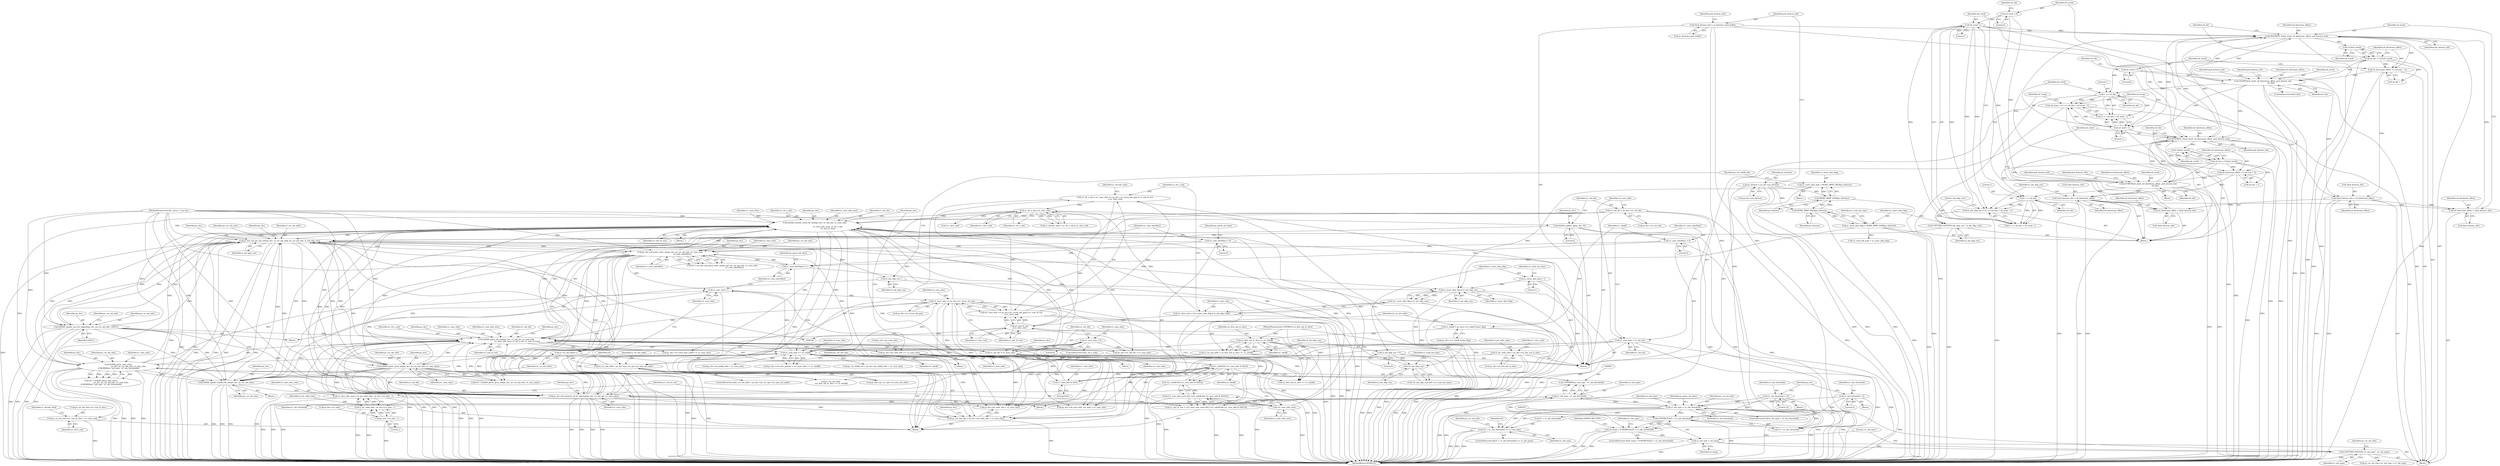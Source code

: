 digraph "0_Android_4a524d3a8ae9aa20c36430008e6bd429443f8f1d_3@pointer" {
"1000733" [label="(Call,ps_cur_mb_info->u1_end_of_slice = u1_slice_end)"];
"1000730" [label="(Call,u1_tfr_n_mb || u1_slice_end)"];
"1000717" [label="(Call,u1_tfr_n_mb = (u1_num_mbs == ps_dec->u1_recon_mb_grp) || u1_end_of_row\n || u1_slice_end)"];
"1000719" [label="(Call,(u1_num_mbs == ps_dec->u1_recon_mb_grp) || u1_end_of_row\n || u1_slice_end)"];
"1000720" [label="(Call,u1_num_mbs == ps_dec->u1_recon_mb_grp)"];
"1000708" [label="(Call,u1_num_mbs & 0x01)"];
"1000685" [label="(Call,u1_num_mbs++)"];
"1000583" [label="(Call,ps_dec->pf_parse_inter_mb(ps_dec, ps_cur_mb_info, u1_num_mbs,\n                                          u1_num_mbsNby2))"];
"1000411" [label="(Call,ps_dec->pf_get_mb_info(ps_dec, i2_cur_mb_addr, ps_cur_mb_info, i2_mb_skip_run))"];
"1000741" [label="(Call,ps_dec->pf_mvpred_ref_tfr_nby2mb(ps_dec, u1_mb_idx, u1_num_mbs))"];
"1000680" [label="(Call,ih264d_update_mbaff_left_nnz(ps_dec, ps_cur_mb_info))"];
"1000646" [label="(Call,ih264d_parse_imb_cavlc(\n                                    ps_dec, ps_cur_mb_info, u1_num_mbs,\n (UWORD8)(u1_mb_type - u1_mb_threshold)))"];
"1000147" [label="(MethodParameterIn,dec_struct_t * ps_dec)"];
"1000325" [label="(Call,u1_num_mbs >> u1_mbaff)"];
"1000254" [label="(Call,u1_num_mbs = u1_mb_idx)"];
"1000249" [label="(Call,u1_mb_idx = ps_dec->u1_mb_idx)"];
"1000797" [label="(Call,u1_num_mbs = 0)"];
"1000783" [label="(Call,ih264d_decode_recon_tfr_nmb(ps_dec, u1_mb_idx, u1_num_mbs,\n\n                                             u1_num_mbs_next, u1_tfr_n_mb,\n                                             u1_end_of_row))"];
"1000627" [label="(Call,ih264d_parse_ipcm_mb(ps_dec, ps_cur_mb_info, u1_num_mbs))"];
"1000480" [label="(Call,ih264d_update_nnz_for_skipmb(ps_dec, ps_cur_mb_info, CAVLC))"];
"1000800" [label="(Call,u1_mb_idx = u1_num_mbs)"];
"1000769" [label="(Call,ih264d_parse_tfr_nmb(ps_dec, u1_mb_idx, u1_num_mbs,\n                                     u1_num_mbs_next, u1_tfr_n_mb, u1_end_of_row))"];
"1000703" [label="(Call,!u1_num_mbs_next)"];
"1000691" [label="(Call,u1_num_mbs_next = i2_pic_wdin_mbs - ps_dec->u2_mbx - 1)"];
"1000693" [label="(Call,i2_pic_wdin_mbs - ps_dec->u2_mbx - 1)"];
"1000162" [label="(Call,i2_pic_wdin_mbs = ps_dec->u2_frm_wd_in_mbs)"];
"1000695" [label="(Call,ps_dec->u2_mbx - 1)"];
"1000700" [label="(Call,u1_end_of_row = (!u1_num_mbs_next) && (!(u1_mbaff && (u1_num_mbs & 0x01))))"];
"1000702" [label="(Call,(!u1_num_mbs_next) && (!(u1_mbaff && (u1_num_mbs & 0x01))))"];
"1000705" [label="(Call,!(u1_mbaff && (u1_num_mbs & 0x01)))"];
"1000706" [label="(Call,u1_mbaff && (u1_num_mbs & 0x01))"];
"1000725" [label="(Call,u1_end_of_row\n || u1_slice_end)"];
"1000711" [label="(Call,u1_slice_end = (!(uc_more_data_flag || i2_mb_skip_run)))"];
"1000713" [label="(Call,!(uc_more_data_flag || i2_mb_skip_run))"];
"1000714" [label="(Call,uc_more_data_flag || i2_mb_skip_run)"];
"1000273" [label="(Call,uc_more_data_flag = 1)"];
"1000666" [label="(Call,uc_more_data_flag = MORE_RBSP_DATA(ps_bitstrm))"];
"1000668" [label="(Call,MORE_RBSP_DATA(ps_bitstrm))"];
"1000406" [label="(Call,MORE_RBSP_DATA(ps_bitstrm))"];
"1000179" [label="(Call,ps_bitstrm = ps_dec->ps_bitstrm)"];
"1000404" [label="(Call,uc_more_data_flag = MORE_RBSP_DATA(ps_bitstrm))"];
"1000496" [label="(Call,i2_mb_skip_run--)"];
"1000267" [label="(Call,u2_first_mb_in_slice << u1_mbaff)"];
"1000149" [label="(MethodParameterIn,UWORD16 u2_first_mb_in_slice)"];
"1000260" [label="(Call,u1_mbaff = ps_slice->u1_mbaff_frame_flag)"];
"1000650" [label="(Call,(UWORD8)(u1_mb_type - u1_mb_threshold))"];
"1000652" [label="(Call,u1_mb_type - u1_mb_threshold)"];
"1000612" [label="(Call,(25 + u1_mb_threshold) == u1_mb_type)"];
"1000570" [label="(Call,u1_mb_type < u1_mb_threshold)"];
"1000561" [label="(Call,COPYTHECONTEXT(\"u1_mb_type\", u1_mb_type))"];
"1000558" [label="(Call,u1_mb_type = u4_temp)"];
"1000549" [label="(Call,u4_temp > (UWORD32)(25 + u1_mb_threshold))"];
"1000539" [label="(Call,u4_temp = ((1 << u4_ldz) + u4_word - 1))"];
"1000542" [label="(Call,1 << u4_ldz)"];
"1000530" [label="(Call,GETBITS(u4_word, u4_bitstream_offset, pu4_bitstrm_buf,\n                            u4_ldz))"];
"1000525" [label="(Call,u4_word = 0)"];
"1000520" [label="(Call,u4_bitstream_offset += (u4_ldz + 1))"];
"1000516" [label="(Call,u4_ldz = CLZ(u4_word))"];
"1000518" [label="(Call,CLZ(u4_word))"];
"1000512" [label="(Call,NEXTBITS_32(u4_word, u4_bitstream_offset, pu4_bitstrm_buf))"];
"1000545" [label="(Call,u4_word - 1)"];
"1000398" [label="(Call,u4_word - 1)"];
"1000383" [label="(Call,GETBITS(u4_word, u4_bitstream_offset, pu4_bitstrm_buf,\n                        u4_ldz))"];
"1000377" [label="(Call,u4_word = 0)"];
"1000372" [label="(Call,u4_bitstream_offset += (u4_ldz + 1))"];
"1000368" [label="(Call,u4_ldz = CLZ(u4_word))"];
"1000370" [label="(Call,CLZ(u4_word))"];
"1000364" [label="(Call,NEXTBITS_32(u4_word, u4_bitstream_offset, pu4_bitstrm_buf))"];
"1000358" [label="(Call,u4_bitstream_offset = *pu4_bitstrm_ofst)"];
"1000388" [label="(Call,*pu4_bitstrm_ofst = u4_bitstream_offset)"];
"1000535" [label="(Call,*pu4_bitstrm_ofst = u4_bitstream_offset)"];
"1000185" [label="(Call,*pu4_bitstrm_buf = ps_bitstrm->pu4_buffer)"];
"1000505" [label="(Call,u4_bitstream_offset = *pu4_bitstrm_ofst)"];
"1000551" [label="(Call,(UWORD32)(25 + u1_mb_threshold))"];
"1000236" [label="(Call,u1_mb_threshold = 23)"];
"1000225" [label="(Call,u1_mb_threshold = 5)"];
"1000246" [label="(Call,ih264d_update_qp(ps_dec, 0))"];
"1000292" [label="(Call,i2_cur_mb_addr > ps_dec->ps_cur_sps->u2_max_mb_addr)"];
"1000683" [label="(Call,i2_cur_mb_addr++)"];
"1000265" [label="(Call,i2_cur_mb_addr = u2_first_mb_in_slice << u1_mbaff)"];
"1000304" [label="(Call,ps_cur_mb_info = ps_dec->ps_nmb_info + u1_num_mbs)"];
"1000776" [label="(Call,ps_dec->ps_nmb_info +=  u1_num_mbs)"];
"1000352" [label="(Call,!i2_mb_skip_run)"];
"1000270" [label="(Call,i2_mb_skip_run = 0)"];
"1000401" [label="(Call,COPYTHECONTEXT(\"mb_skip_run\", i2_mb_skip_run))"];
"1000392" [label="(Call,i2_mb_skip_run = ((1 << u4_ldz) + u4_word - 1))"];
"1000395" [label="(Call,1 << u4_ldz)"];
"1000745" [label="(Call,u1_num_mbsNby2 = 0)"];
"1000257" [label="(Call,u1_num_mbsNby2 = 0)"];
"1000687" [label="(Call,u1_num_mbsNby2++)"];
"1000547" [label="(Literal,1)"];
"1000801" [label="(Identifier,u1_mb_idx)"];
"1000519" [label="(Identifier,u4_word)"];
"1000769" [label="(Call,ih264d_parse_tfr_nmb(ps_dec, u1_mb_idx, u1_num_mbs,\n                                     u1_num_mbs_next, u1_tfr_n_mb, u1_end_of_row))"];
"1000666" [label="(Call,uc_more_data_flag = MORE_RBSP_DATA(ps_bitstrm))"];
"1000778" [label="(Identifier,ps_dec)"];
"1000563" [label="(Identifier,u1_mb_type)"];
"1000414" [label="(Identifier,ps_cur_mb_info)"];
"1000706" [label="(Call,u1_mbaff && (u1_num_mbs & 0x01))"];
"1000583" [label="(Call,ps_dec->pf_parse_inter_mb(ps_dec, ps_cur_mb_info, u1_num_mbs,\n                                          u1_num_mbsNby2))"];
"1000775" [label="(Identifier,u1_end_of_row)"];
"1000800" [label="(Call,u1_mb_idx = u1_num_mbs)"];
"1000225" [label="(Call,u1_mb_threshold = 5)"];
"1000382" [label="(Block,)"];
"1000710" [label="(Literal,0x01)"];
"1000721" [label="(Identifier,u1_num_mbs)"];
"1000649" [label="(Identifier,u1_num_mbs)"];
"1000270" [label="(Call,i2_mb_skip_run = 0)"];
"1000717" [label="(Call,u1_tfr_n_mb = (u1_num_mbs == ps_dec->u1_recon_mb_grp) || u1_end_of_row\n || u1_slice_end)"];
"1000268" [label="(Identifier,u2_first_mb_in_slice)"];
"1000716" [label="(Identifier,i2_mb_skip_run)"];
"1000251" [label="(Call,ps_dec->u1_mb_idx)"];
"1000708" [label="(Call,u1_num_mbs & 0x01)"];
"1000713" [label="(Call,!(uc_more_data_flag || i2_mb_skip_run))"];
"1000162" [label="(Call,i2_pic_wdin_mbs = ps_dec->u2_frm_wd_in_mbs)"];
"1000180" [label="(Identifier,ps_bitstrm)"];
"1000585" [label="(Identifier,ps_cur_mb_info)"];
"1000653" [label="(Identifier,u1_mb_type)"];
"1000543" [label="(Literal,1)"];
"1000248" [label="(Literal,0)"];
"1000271" [label="(Identifier,i2_mb_skip_run)"];
"1000351" [label="(Call,(!i2_mb_skip_run) && (!u1_read_mb_type))"];
"1000737" [label="(Identifier,u1_slice_end)"];
"1000681" [label="(Identifier,ps_dec)"];
"1000378" [label="(Identifier,u4_word)"];
"1000528" [label="(ControlStructure,if(u4_ldz))"];
"1000407" [label="(Identifier,ps_bitstrm)"];
"1000260" [label="(Call,u1_mbaff = ps_slice->u1_mbaff_frame_flag)"];
"1000571" [label="(Identifier,u1_mb_type)"];
"1000482" [label="(Identifier,ps_cur_mb_info)"];
"1000150" [label="(Block,)"];
"1000694" [label="(Identifier,i2_pic_wdin_mbs)"];
"1000603" [label="(Identifier,ps_parse_mb_data)"];
"1000419" [label="(Identifier,ps_dec)"];
"1000798" [label="(Identifier,u1_num_mbs)"];
"1000558" [label="(Call,u1_mb_type = u4_temp)"];
"1000730" [label="(Call,u1_tfr_n_mb || u1_slice_end)"];
"1000280" [label="(Call,!u1_slice_end)"];
"1000546" [label="(Identifier,u4_word)"];
"1000785" [label="(Identifier,u1_mb_idx)"];
"1000388" [label="(Call,*pu4_bitstrm_ofst = u4_bitstream_offset)"];
"1000777" [label="(Call,ps_dec->ps_nmb_info)"];
"1000397" [label="(Identifier,u4_ldz)"];
"1000355" [label="(Identifier,u1_read_mb_type)"];
"1000181" [label="(Call,ps_dec->ps_bitstrm)"];
"1000403" [label="(Identifier,i2_mb_skip_run)"];
"1000311" [label="(Call,ps_dec->u4_num_mbs_cur_nmb = u1_num_mbs)"];
"1000714" [label="(Call,uc_more_data_flag || i2_mb_skip_run)"];
"1000722" [label="(Call,ps_dec->u1_recon_mb_grp)"];
"1000321" [label="(Call,ps_dec->u4_num_pmbair = (u1_num_mbs >> u1_mbaff))"];
"1000256" [label="(Identifier,u1_mb_idx)"];
"1000782" [label="(Block,)"];
"1000275" [label="(Literal,1)"];
"1000262" [label="(Call,ps_slice->u1_mbaff_frame_flag)"];
"1000406" [label="(Call,MORE_RBSP_DATA(ps_bitstrm))"];
"1000654" [label="(Identifier,u1_mb_threshold)"];
"1000587" [label="(Identifier,u1_num_mbsNby2)"];
"1000377" [label="(Call,u4_word = 0)"];
"1000384" [label="(Identifier,u4_word)"];
"1000226" [label="(Identifier,u1_mb_threshold)"];
"1000700" [label="(Call,u1_end_of_row = (!u1_num_mbs_next) && (!(u1_mbaff && (u1_num_mbs & 0x01))))"];
"1000246" [label="(Call,ih264d_update_qp(ps_dec, 0))"];
"1000692" [label="(Identifier,u1_num_mbs_next)"];
"1000549" [label="(Call,u4_temp > (UWORD32)(25 + u1_mb_threshold))"];
"1000387" [label="(Identifier,u4_ldz)"];
"1000534" [label="(Identifier,u4_ldz)"];
"1000368" [label="(Call,u4_ldz = CLZ(u4_word))"];
"1000530" [label="(Call,GETBITS(u4_word, u4_bitstream_offset, pu4_bitstrm_buf,\n                            u4_ldz))"];
"1000627" [label="(Call,ih264d_parse_ipcm_mb(ps_dec, ps_cur_mb_info, u1_num_mbs))"];
"1000367" [label="(Identifier,pu4_bitstrm_buf)"];
"1000551" [label="(Call,(UWORD32)(25 + u1_mb_threshold))"];
"1000786" [label="(Identifier,u1_num_mbs)"];
"1000559" [label="(Identifier,u1_mb_type)"];
"1000728" [label="(Call,u1_decode_nmb = u1_tfr_n_mb || u1_slice_end)"];
"1000683" [label="(Call,i2_cur_mb_addr++)"];
"1000727" [label="(Identifier,u1_slice_end)"];
"1000247" [label="(Identifier,ps_dec)"];
"1000747" [label="(Literal,0)"];
"1000561" [label="(Call,COPYTHECONTEXT(\"u1_mb_type\", u1_mb_type))"];
"1000687" [label="(Call,u1_num_mbsNby2++)"];
"1000616" [label="(Identifier,u1_mb_type)"];
"1000746" [label="(Identifier,u1_num_mbsNby2)"];
"1000584" [label="(Identifier,ps_dec)"];
"1000745" [label="(Call,u1_num_mbsNby2 = 0)"];
"1000496" [label="(Call,i2_mb_skip_run--)"];
"1000544" [label="(Identifier,u4_ldz)"];
"1000520" [label="(Call,u4_bitstream_offset += (u4_ldz + 1))"];
"1000313" [label="(Identifier,ps_dec)"];
"1000527" [label="(Literal,0)"];
"1000788" [label="(Identifier,u1_tfr_n_mb)"];
"1000360" [label="(Call,*pu4_bitstrm_ofst)"];
"1000147" [label="(MethodParameterIn,dec_struct_t * ps_dec)"];
"1000682" [label="(Identifier,ps_cur_mb_info)"];
"1000790" [label="(Call,ps_dec->u2_total_mbs_coded += u1_num_mbs)"];
"1000732" [label="(Identifier,u1_slice_end)"];
"1000720" [label="(Call,u1_num_mbs == ps_dec->u1_recon_mb_grp)"];
"1000545" [label="(Call,u4_word - 1)"];
"1000726" [label="(Identifier,u1_end_of_row)"];
"1000516" [label="(Call,u4_ldz = CLZ(u4_word))"];
"1000522" [label="(Call,u4_ldz + 1)"];
"1000372" [label="(Call,u4_bitstream_offset += (u4_ldz + 1))"];
"1000326" [label="(Identifier,u1_num_mbs)"];
"1000433" [label="(Block,)"];
"1000415" [label="(Identifier,i2_mb_skip_run)"];
"1000690" [label="(Identifier,ps_parse_mb_data)"];
"1000359" [label="(Identifier,u4_bitstream_offset)"];
"1000536" [label="(Call,*pu4_bitstrm_ofst)"];
"1000512" [label="(Call,NEXTBITS_32(u4_word, u4_bitstream_offset, pu4_bitstrm_buf))"];
"1000401" [label="(Call,COPYTHECONTEXT(\"mb_skip_run\", i2_mb_skip_run))"];
"1000805" [label="(Identifier,ps_dec)"];
"1000718" [label="(Identifier,u1_tfr_n_mb)"];
"1000702" [label="(Call,(!u1_num_mbs_next) && (!(u1_mbaff && (u1_num_mbs & 0x01))))"];
"1000734" [label="(Call,ps_cur_mb_info->u1_end_of_slice)"];
"1000789" [label="(Identifier,u1_end_of_row)"];
"1000532" [label="(Identifier,u4_bitstream_offset)"];
"1000743" [label="(Identifier,u1_mb_idx)"];
"1000529" [label="(Identifier,u4_ldz)"];
"1000356" [label="(Block,)"];
"1000503" [label="(Block,)"];
"1000304" [label="(Call,ps_cur_mb_info = ps_dec->ps_nmb_info + u1_num_mbs)"];
"1000644" [label="(Call,ret = ih264d_parse_imb_cavlc(\n                                    ps_dec, ps_cur_mb_info, u1_num_mbs,\n (UWORD8)(u1_mb_type - u1_mb_threshold)))"];
"1000400" [label="(Literal,1)"];
"1000548" [label="(ControlStructure,if(u4_temp > (UWORD32)(25 + u1_mb_threshold)))"];
"1000774" [label="(Identifier,u1_tfr_n_mb)"];
"1000273" [label="(Call,uc_more_data_flag = 1)"];
"1000269" [label="(Identifier,u1_mbaff)"];
"1000652" [label="(Call,u1_mb_type - u1_mb_threshold)"];
"1000531" [label="(Identifier,u4_word)"];
"1000533" [label="(Identifier,pu4_bitstrm_buf)"];
"1000526" [label="(Identifier,u4_word)"];
"1000538" [label="(Identifier,u4_bitstream_offset)"];
"1000149" [label="(MethodParameterIn,UWORD16 u2_first_mb_in_slice)"];
"1000227" [label="(Literal,5)"];
"1000370" [label="(Call,CLZ(u4_word))"];
"1000581" [label="(Call,ret = ps_dec->pf_parse_inter_mb(ps_dec, ps_cur_mb_info, u1_num_mbs,\n                                          u1_num_mbsNby2))"];
"1000267" [label="(Call,u2_first_mb_in_slice << u1_mbaff)"];
"1000514" [label="(Identifier,u4_bitstream_offset)"];
"1000163" [label="(Identifier,i2_pic_wdin_mbs)"];
"1000392" [label="(Call,i2_mb_skip_run = ((1 << u4_ldz) + u4_word - 1))"];
"1000374" [label="(Call,u4_ldz + 1)"];
"1000408" [label="(Call,u1_read_mb_type = uc_more_data_flag)"];
"1000711" [label="(Call,u1_slice_end = (!(uc_more_data_flag || i2_mb_skip_run)))"];
"1000250" [label="(Identifier,u1_mb_idx)"];
"1000688" [label="(Identifier,u1_num_mbsNby2)"];
"1000733" [label="(Call,ps_cur_mb_info->u1_end_of_slice = u1_slice_end)"];
"1000480" [label="(Call,ih264d_update_nnz_for_skipmb(ps_dec, ps_cur_mb_info, CAVLC))"];
"1000668" [label="(Call,MORE_RBSP_DATA(ps_bitstrm))"];
"1000328" [label="(Call,ps_cur_deblk_mb = ps_dec->ps_deblk_mbn + u1_num_mbs)"];
"1000613" [label="(Call,25 + u1_mb_threshold)"];
"1000396" [label="(Literal,1)"];
"1000327" [label="(Identifier,u1_mbaff)"];
"1000612" [label="(Call,(25 + u1_mb_threshold) == u1_mb_type)"];
"1000685" [label="(Call,u1_num_mbs++)"];
"1000695" [label="(Call,ps_dec->u2_mbx - 1)"];
"1000192" [label="(Identifier,pu4_bitstrm_ofst)"];
"1000770" [label="(Identifier,ps_dec)"];
"1000712" [label="(Identifier,u1_slice_end)"];
"1000647" [label="(Identifier,ps_dec)"];
"1000481" [label="(Identifier,ps_dec)"];
"1000383" [label="(Call,GETBITS(u4_word, u4_bitstream_offset, pu4_bitstrm_buf,\n                        u4_ldz))"];
"1000650" [label="(Call,(UWORD8)(u1_mb_type - u1_mb_threshold))"];
"1000513" [label="(Identifier,u4_word)"];
"1000741" [label="(Call,ps_dec->pf_mvpred_ref_tfr_nby2mb(ps_dec, u1_mb_idx, u1_num_mbs))"];
"1000792" [label="(Identifier,ps_dec)"];
"1000802" [label="(Identifier,u1_num_mbs)"];
"1000236" [label="(Call,u1_mb_threshold = 23)"];
"1000729" [label="(Identifier,u1_decode_nmb)"];
"1000277" [label="(Identifier,u1_read_mb_type)"];
"1000611" [label="(ControlStructure,if((25 + u1_mb_threshold) == u1_mb_type))"];
"1000411" [label="(Call,ps_dec->pf_get_mb_info(ps_dec, i2_cur_mb_addr, ps_cur_mb_info, i2_mb_skip_run))"];
"1000703" [label="(Call,!u1_num_mbs_next)"];
"1000701" [label="(Identifier,u1_end_of_row)"];
"1000667" [label="(Identifier,uc_more_data_flag)"];
"1000557" [label="(Identifier,ERROR_MB_TYPE)"];
"1000187" [label="(Call,ps_bitstrm->pu4_buffer)"];
"1000569" [label="(ControlStructure,if(u1_mb_type < u1_mb_threshold))"];
"1000282" [label="(Block,)"];
"1000294" [label="(Call,ps_dec->ps_cur_sps->u2_max_mb_addr)"];
"1000305" [label="(Identifier,ps_cur_mb_info)"];
"1000740" [label="(Block,)"];
"1000542" [label="(Call,1 << u4_ldz)"];
"1000744" [label="(Identifier,u1_num_mbs)"];
"1000292" [label="(Call,i2_cur_mb_addr > ps_dec->ps_cur_sps->u2_max_mb_addr)"];
"1000699" [label="(Literal,1)"];
"1000274" [label="(Identifier,uc_more_data_flag)"];
"1000742" [label="(Identifier,ps_dec)"];
"1000358" [label="(Call,u4_bitstream_offset = *pu4_bitstrm_ofst)"];
"1000218" [label="(Block,)"];
"1000164" [label="(Call,ps_dec->u2_frm_wd_in_mbs)"];
"1000784" [label="(Identifier,ps_dec)"];
"1000672" [label="(Identifier,ps_cur_deblk_mb)"];
"1000365" [label="(Identifier,u4_word)"];
"1000645" [label="(Identifier,ret)"];
"1000686" [label="(Identifier,u1_num_mbs)"];
"1000629" [label="(Identifier,ps_cur_mb_info)"];
"1000266" [label="(Identifier,i2_cur_mb_addr)"];
"1000325" [label="(Call,u1_num_mbs >> u1_mbaff)"];
"1000483" [label="(Identifier,CAVLC)"];
"1000539" [label="(Call,u4_temp = ((1 << u4_ldz) + u4_word - 1))"];
"1000371" [label="(Identifier,u4_word)"];
"1000803" [label="(Call,ps_dec->u1_mb_idx = u1_num_mbs)"];
"1000507" [label="(Call,*pu4_bitstrm_ofst)"];
"1000238" [label="(Literal,23)"];
"1000577" [label="(Identifier,ps_cur_mb_info)"];
"1000797" [label="(Call,u1_num_mbs = 0)"];
"1000261" [label="(Identifier,u1_mbaff)"];
"1000353" [label="(Identifier,i2_mb_skip_run)"];
"1000731" [label="(Identifier,u1_tfr_n_mb)"];
"1000628" [label="(Identifier,ps_dec)"];
"1000630" [label="(Identifier,u1_num_mbs)"];
"1000369" [label="(Identifier,u4_ldz)"];
"1000249" [label="(Call,u1_mb_idx = ps_dec->u1_mb_idx)"];
"1000750" [label="(Identifier,ps_parse_mb_data)"];
"1000229" [label="(Block,)"];
"1000715" [label="(Identifier,uc_more_data_flag)"];
"1000487" [label="(Identifier,ps_cur_mb_info)"];
"1000405" [label="(Identifier,uc_more_data_flag)"];
"1000398" [label="(Call,u4_word - 1)"];
"1000625" [label="(Call,ret = ih264d_parse_ipcm_mb(ps_dec, ps_cur_mb_info, u1_num_mbs))"];
"1000272" [label="(Literal,0)"];
"1000505" [label="(Call,u4_bitstream_offset = *pu4_bitstrm_ofst)"];
"1000409" [label="(Identifier,u1_read_mb_type)"];
"1000186" [label="(Identifier,pu4_bitstrm_buf)"];
"1000521" [label="(Identifier,u4_bitstream_offset)"];
"1000389" [label="(Call,*pu4_bitstrm_ofst)"];
"1000570" [label="(Call,u1_mb_type < u1_mb_threshold)"];
"1000293" [label="(Identifier,i2_cur_mb_addr)"];
"1000258" [label="(Identifier,u1_num_mbsNby2)"];
"1000707" [label="(Identifier,u1_mbaff)"];
"1000562" [label="(Literal,\"u1_mb_type\")"];
"1000306" [label="(Call,ps_dec->ps_nmb_info + u1_num_mbs)"];
"1000379" [label="(Literal,0)"];
"1000241" [label="(Identifier,ps_dec)"];
"1000301" [label="(Identifier,ret)"];
"1000739" [label="(Identifier,u1_decode_nmb)"];
"1000646" [label="(Call,ih264d_parse_imb_cavlc(\n                                    ps_dec, ps_cur_mb_info, u1_num_mbs,\n (UWORD8)(u1_mb_type - u1_mb_threshold)))"];
"1000381" [label="(Identifier,u4_ldz)"];
"1000719" [label="(Call,(u1_num_mbs == ps_dec->u1_recon_mb_grp) || u1_end_of_row\n || u1_slice_end)"];
"1000413" [label="(Identifier,i2_cur_mb_addr)"];
"1000185" [label="(Call,*pu4_bitstrm_buf = ps_bitstrm->pu4_buffer)"];
"1000330" [label="(Call,ps_dec->ps_deblk_mbn + u1_num_mbs)"];
"1000693" [label="(Call,i2_pic_wdin_mbs - ps_dec->u2_mbx - 1)"];
"1000772" [label="(Identifier,u1_num_mbs)"];
"1000179" [label="(Call,ps_bitstrm = ps_dec->ps_bitstrm)"];
"1000541" [label="(Call,(1 << u4_ldz) + u4_word - 1)"];
"1000517" [label="(Identifier,u4_ldz)"];
"1000394" [label="(Call,(1 << u4_ldz) + u4_word - 1)"];
"1000393" [label="(Identifier,i2_mb_skip_run)"];
"1000783" [label="(Call,ih264d_decode_recon_tfr_nmb(ps_dec, u1_mb_idx, u1_num_mbs,\n\n                                             u1_num_mbs_next, u1_tfr_n_mb,\n                                             u1_end_of_row))"];
"1000705" [label="(Call,!(u1_mbaff && (u1_num_mbs & 0x01)))"];
"1000255" [label="(Identifier,u1_num_mbs)"];
"1000352" [label="(Call,!i2_mb_skip_run)"];
"1000535" [label="(Call,*pu4_bitstrm_ofst = u4_bitstream_offset)"];
"1000373" [label="(Identifier,u4_bitstream_offset)"];
"1000525" [label="(Call,u4_word = 0)"];
"1000506" [label="(Identifier,u4_bitstream_offset)"];
"1000819" [label="(Call,i2_cur_mb_addr\n - (u2_first_mb_in_slice << u1_mbaff))"];
"1000402" [label="(Literal,\"mb_skip_run\")"];
"1000399" [label="(Identifier,u4_word)"];
"1000763" [label="(Block,)"];
"1000773" [label="(Identifier,u1_num_mbs_next)"];
"1000291" [label="(ControlStructure,if(i2_cur_mb_addr > ps_dec->ps_cur_sps->u2_max_mb_addr))"];
"1000265" [label="(Call,i2_cur_mb_addr = u2_first_mb_in_slice << u1_mbaff)"];
"1000412" [label="(Identifier,ps_dec)"];
"1000169" [label="(Identifier,u1_slice_end)"];
"1000553" [label="(Call,25 + u1_mb_threshold)"];
"1000566" [label="(Identifier,ps_cur_mb_info)"];
"1000799" [label="(Literal,0)"];
"1000550" [label="(Identifier,u4_temp)"];
"1000515" [label="(Identifier,pu4_bitstrm_buf)"];
"1000395" [label="(Call,1 << u4_ldz)"];
"1000259" [label="(Literal,0)"];
"1000795" [label="(ControlStructure,if(u1_tfr_n_mb))"];
"1000404" [label="(Call,uc_more_data_flag = MORE_RBSP_DATA(ps_bitstrm))"];
"1000386" [label="(Identifier,pu4_bitstrm_buf)"];
"1000572" [label="(Identifier,u1_mb_threshold)"];
"1000696" [label="(Call,ps_dec->u2_mbx)"];
"1000780" [label="(Identifier,u1_num_mbs)"];
"1000586" [label="(Identifier,u1_num_mbs)"];
"1000771" [label="(Identifier,u1_mb_idx)"];
"1000390" [label="(Identifier,pu4_bitstrm_ofst)"];
"1000391" [label="(Identifier,u4_bitstream_offset)"];
"1000648" [label="(Identifier,ps_cur_mb_info)"];
"1000768" [label="(Block,)"];
"1000679" [label="(Block,)"];
"1000560" [label="(Identifier,u4_temp)"];
"1000518" [label="(Call,CLZ(u4_word))"];
"1000669" [label="(Identifier,ps_bitstrm)"];
"1000691" [label="(Call,u1_num_mbs_next = i2_pic_wdin_mbs - ps_dec->u2_mbx - 1)"];
"1000497" [label="(Identifier,i2_mb_skip_run)"];
"1000537" [label="(Identifier,pu4_bitstrm_ofst)"];
"1000237" [label="(Identifier,u1_mb_threshold)"];
"1000684" [label="(Identifier,i2_cur_mb_addr)"];
"1000540" [label="(Identifier,u4_temp)"];
"1000787" [label="(Identifier,u1_num_mbs_next)"];
"1000826" [label="(MethodReturn,WORD32)"];
"1000680" [label="(Call,ih264d_update_mbaff_left_nnz(ps_dec, ps_cur_mb_info))"];
"1000709" [label="(Identifier,u1_num_mbs)"];
"1000704" [label="(Identifier,u1_num_mbs_next)"];
"1000821" [label="(Call,u2_first_mb_in_slice << u1_mbaff)"];
"1000621" [label="(Identifier,ps_cur_mb_info)"];
"1000257" [label="(Call,u1_num_mbsNby2 = 0)"];
"1000254" [label="(Call,u1_num_mbs = u1_mb_idx)"];
"1000564" [label="(Call,ps_cur_mb_info->u1_mb_type = u1_mb_type)"];
"1000385" [label="(Identifier,u4_bitstream_offset)"];
"1000366" [label="(Identifier,u4_bitstream_offset)"];
"1000776" [label="(Call,ps_dec->ps_nmb_info +=  u1_num_mbs)"];
"1000499" [label="(Block,)"];
"1000725" [label="(Call,u1_end_of_row\n || u1_slice_end)"];
"1000364" [label="(Call,NEXTBITS_32(u4_word, u4_bitstream_offset, pu4_bitstrm_buf))"];
"1000733" -> "1000282"  [label="AST: "];
"1000733" -> "1000737"  [label="CFG: "];
"1000734" -> "1000733"  [label="AST: "];
"1000737" -> "1000733"  [label="AST: "];
"1000739" -> "1000733"  [label="CFG: "];
"1000733" -> "1000826"  [label="DDG: "];
"1000730" -> "1000733"  [label="DDG: "];
"1000730" -> "1000728"  [label="AST: "];
"1000730" -> "1000731"  [label="CFG: "];
"1000730" -> "1000732"  [label="CFG: "];
"1000731" -> "1000730"  [label="AST: "];
"1000732" -> "1000730"  [label="AST: "];
"1000728" -> "1000730"  [label="CFG: "];
"1000730" -> "1000826"  [label="DDG: "];
"1000730" -> "1000280"  [label="DDG: "];
"1000730" -> "1000728"  [label="DDG: "];
"1000730" -> "1000728"  [label="DDG: "];
"1000717" -> "1000730"  [label="DDG: "];
"1000711" -> "1000730"  [label="DDG: "];
"1000725" -> "1000730"  [label="DDG: "];
"1000730" -> "1000769"  [label="DDG: "];
"1000730" -> "1000783"  [label="DDG: "];
"1000717" -> "1000282"  [label="AST: "];
"1000717" -> "1000719"  [label="CFG: "];
"1000718" -> "1000717"  [label="AST: "];
"1000719" -> "1000717"  [label="AST: "];
"1000729" -> "1000717"  [label="CFG: "];
"1000717" -> "1000826"  [label="DDG: "];
"1000719" -> "1000717"  [label="DDG: "];
"1000719" -> "1000717"  [label="DDG: "];
"1000719" -> "1000720"  [label="CFG: "];
"1000719" -> "1000725"  [label="CFG: "];
"1000720" -> "1000719"  [label="AST: "];
"1000725" -> "1000719"  [label="AST: "];
"1000719" -> "1000826"  [label="DDG: "];
"1000719" -> "1000826"  [label="DDG: "];
"1000720" -> "1000719"  [label="DDG: "];
"1000720" -> "1000719"  [label="DDG: "];
"1000725" -> "1000719"  [label="DDG: "];
"1000725" -> "1000719"  [label="DDG: "];
"1000720" -> "1000722"  [label="CFG: "];
"1000721" -> "1000720"  [label="AST: "];
"1000722" -> "1000720"  [label="AST: "];
"1000726" -> "1000720"  [label="CFG: "];
"1000720" -> "1000826"  [label="DDG: "];
"1000720" -> "1000826"  [label="DDG: "];
"1000720" -> "1000304"  [label="DDG: "];
"1000720" -> "1000306"  [label="DDG: "];
"1000720" -> "1000311"  [label="DDG: "];
"1000720" -> "1000325"  [label="DDG: "];
"1000708" -> "1000720"  [label="DDG: "];
"1000685" -> "1000720"  [label="DDG: "];
"1000720" -> "1000741"  [label="DDG: "];
"1000720" -> "1000769"  [label="DDG: "];
"1000720" -> "1000783"  [label="DDG: "];
"1000708" -> "1000706"  [label="AST: "];
"1000708" -> "1000710"  [label="CFG: "];
"1000709" -> "1000708"  [label="AST: "];
"1000710" -> "1000708"  [label="AST: "];
"1000706" -> "1000708"  [label="CFG: "];
"1000708" -> "1000706"  [label="DDG: "];
"1000708" -> "1000706"  [label="DDG: "];
"1000685" -> "1000708"  [label="DDG: "];
"1000685" -> "1000282"  [label="AST: "];
"1000685" -> "1000686"  [label="CFG: "];
"1000686" -> "1000685"  [label="AST: "];
"1000688" -> "1000685"  [label="CFG: "];
"1000583" -> "1000685"  [label="DDG: "];
"1000646" -> "1000685"  [label="DDG: "];
"1000627" -> "1000685"  [label="DDG: "];
"1000325" -> "1000685"  [label="DDG: "];
"1000583" -> "1000581"  [label="AST: "];
"1000583" -> "1000587"  [label="CFG: "];
"1000584" -> "1000583"  [label="AST: "];
"1000585" -> "1000583"  [label="AST: "];
"1000586" -> "1000583"  [label="AST: "];
"1000587" -> "1000583"  [label="AST: "];
"1000581" -> "1000583"  [label="CFG: "];
"1000583" -> "1000826"  [label="DDG: "];
"1000583" -> "1000826"  [label="DDG: "];
"1000583" -> "1000826"  [label="DDG: "];
"1000583" -> "1000826"  [label="DDG: "];
"1000583" -> "1000411"  [label="DDG: "];
"1000583" -> "1000581"  [label="DDG: "];
"1000583" -> "1000581"  [label="DDG: "];
"1000583" -> "1000581"  [label="DDG: "];
"1000583" -> "1000581"  [label="DDG: "];
"1000411" -> "1000583"  [label="DDG: "];
"1000411" -> "1000583"  [label="DDG: "];
"1000147" -> "1000583"  [label="DDG: "];
"1000325" -> "1000583"  [label="DDG: "];
"1000745" -> "1000583"  [label="DDG: "];
"1000257" -> "1000583"  [label="DDG: "];
"1000687" -> "1000583"  [label="DDG: "];
"1000583" -> "1000680"  [label="DDG: "];
"1000583" -> "1000680"  [label="DDG: "];
"1000583" -> "1000687"  [label="DDG: "];
"1000583" -> "1000741"  [label="DDG: "];
"1000583" -> "1000769"  [label="DDG: "];
"1000583" -> "1000783"  [label="DDG: "];
"1000411" -> "1000282"  [label="AST: "];
"1000411" -> "1000415"  [label="CFG: "];
"1000412" -> "1000411"  [label="AST: "];
"1000413" -> "1000411"  [label="AST: "];
"1000414" -> "1000411"  [label="AST: "];
"1000415" -> "1000411"  [label="AST: "];
"1000419" -> "1000411"  [label="CFG: "];
"1000411" -> "1000826"  [label="DDG: "];
"1000411" -> "1000826"  [label="DDG: "];
"1000411" -> "1000826"  [label="DDG: "];
"1000411" -> "1000826"  [label="DDG: "];
"1000411" -> "1000826"  [label="DDG: "];
"1000741" -> "1000411"  [label="DDG: "];
"1000680" -> "1000411"  [label="DDG: "];
"1000646" -> "1000411"  [label="DDG: "];
"1000627" -> "1000411"  [label="DDG: "];
"1000480" -> "1000411"  [label="DDG: "];
"1000246" -> "1000411"  [label="DDG: "];
"1000783" -> "1000411"  [label="DDG: "];
"1000769" -> "1000411"  [label="DDG: "];
"1000147" -> "1000411"  [label="DDG: "];
"1000292" -> "1000411"  [label="DDG: "];
"1000304" -> "1000411"  [label="DDG: "];
"1000352" -> "1000411"  [label="DDG: "];
"1000401" -> "1000411"  [label="DDG: "];
"1000411" -> "1000480"  [label="DDG: "];
"1000411" -> "1000480"  [label="DDG: "];
"1000411" -> "1000496"  [label="DDG: "];
"1000411" -> "1000627"  [label="DDG: "];
"1000411" -> "1000627"  [label="DDG: "];
"1000411" -> "1000646"  [label="DDG: "];
"1000411" -> "1000646"  [label="DDG: "];
"1000411" -> "1000683"  [label="DDG: "];
"1000411" -> "1000714"  [label="DDG: "];
"1000741" -> "1000740"  [label="AST: "];
"1000741" -> "1000744"  [label="CFG: "];
"1000742" -> "1000741"  [label="AST: "];
"1000743" -> "1000741"  [label="AST: "];
"1000744" -> "1000741"  [label="AST: "];
"1000746" -> "1000741"  [label="CFG: "];
"1000741" -> "1000826"  [label="DDG: "];
"1000741" -> "1000826"  [label="DDG: "];
"1000741" -> "1000826"  [label="DDG: "];
"1000741" -> "1000826"  [label="DDG: "];
"1000741" -> "1000304"  [label="DDG: "];
"1000741" -> "1000306"  [label="DDG: "];
"1000741" -> "1000311"  [label="DDG: "];
"1000741" -> "1000325"  [label="DDG: "];
"1000680" -> "1000741"  [label="DDG: "];
"1000646" -> "1000741"  [label="DDG: "];
"1000627" -> "1000741"  [label="DDG: "];
"1000480" -> "1000741"  [label="DDG: "];
"1000147" -> "1000741"  [label="DDG: "];
"1000800" -> "1000741"  [label="DDG: "];
"1000249" -> "1000741"  [label="DDG: "];
"1000741" -> "1000769"  [label="DDG: "];
"1000741" -> "1000769"  [label="DDG: "];
"1000741" -> "1000769"  [label="DDG: "];
"1000741" -> "1000783"  [label="DDG: "];
"1000741" -> "1000783"  [label="DDG: "];
"1000741" -> "1000783"  [label="DDG: "];
"1000680" -> "1000679"  [label="AST: "];
"1000680" -> "1000682"  [label="CFG: "];
"1000681" -> "1000680"  [label="AST: "];
"1000682" -> "1000680"  [label="AST: "];
"1000684" -> "1000680"  [label="CFG: "];
"1000680" -> "1000826"  [label="DDG: "];
"1000680" -> "1000826"  [label="DDG: "];
"1000680" -> "1000826"  [label="DDG: "];
"1000646" -> "1000680"  [label="DDG: "];
"1000646" -> "1000680"  [label="DDG: "];
"1000627" -> "1000680"  [label="DDG: "];
"1000627" -> "1000680"  [label="DDG: "];
"1000480" -> "1000680"  [label="DDG: "];
"1000480" -> "1000680"  [label="DDG: "];
"1000147" -> "1000680"  [label="DDG: "];
"1000680" -> "1000769"  [label="DDG: "];
"1000680" -> "1000783"  [label="DDG: "];
"1000646" -> "1000644"  [label="AST: "];
"1000646" -> "1000650"  [label="CFG: "];
"1000647" -> "1000646"  [label="AST: "];
"1000648" -> "1000646"  [label="AST: "];
"1000649" -> "1000646"  [label="AST: "];
"1000650" -> "1000646"  [label="AST: "];
"1000644" -> "1000646"  [label="CFG: "];
"1000646" -> "1000826"  [label="DDG: "];
"1000646" -> "1000826"  [label="DDG: "];
"1000646" -> "1000826"  [label="DDG: "];
"1000646" -> "1000826"  [label="DDG: "];
"1000646" -> "1000644"  [label="DDG: "];
"1000646" -> "1000644"  [label="DDG: "];
"1000646" -> "1000644"  [label="DDG: "];
"1000646" -> "1000644"  [label="DDG: "];
"1000147" -> "1000646"  [label="DDG: "];
"1000325" -> "1000646"  [label="DDG: "];
"1000650" -> "1000646"  [label="DDG: "];
"1000646" -> "1000769"  [label="DDG: "];
"1000646" -> "1000783"  [label="DDG: "];
"1000147" -> "1000146"  [label="AST: "];
"1000147" -> "1000826"  [label="DDG: "];
"1000147" -> "1000246"  [label="DDG: "];
"1000147" -> "1000480"  [label="DDG: "];
"1000147" -> "1000627"  [label="DDG: "];
"1000147" -> "1000769"  [label="DDG: "];
"1000147" -> "1000783"  [label="DDG: "];
"1000325" -> "1000321"  [label="AST: "];
"1000325" -> "1000327"  [label="CFG: "];
"1000326" -> "1000325"  [label="AST: "];
"1000327" -> "1000325"  [label="AST: "];
"1000321" -> "1000325"  [label="CFG: "];
"1000325" -> "1000826"  [label="DDG: "];
"1000325" -> "1000321"  [label="DDG: "];
"1000325" -> "1000321"  [label="DDG: "];
"1000254" -> "1000325"  [label="DDG: "];
"1000797" -> "1000325"  [label="DDG: "];
"1000783" -> "1000325"  [label="DDG: "];
"1000769" -> "1000325"  [label="DDG: "];
"1000267" -> "1000325"  [label="DDG: "];
"1000706" -> "1000325"  [label="DDG: "];
"1000325" -> "1000328"  [label="DDG: "];
"1000325" -> "1000330"  [label="DDG: "];
"1000325" -> "1000627"  [label="DDG: "];
"1000325" -> "1000706"  [label="DDG: "];
"1000325" -> "1000821"  [label="DDG: "];
"1000254" -> "1000150"  [label="AST: "];
"1000254" -> "1000256"  [label="CFG: "];
"1000255" -> "1000254"  [label="AST: "];
"1000256" -> "1000254"  [label="AST: "];
"1000258" -> "1000254"  [label="CFG: "];
"1000254" -> "1000826"  [label="DDG: "];
"1000254" -> "1000826"  [label="DDG: "];
"1000249" -> "1000254"  [label="DDG: "];
"1000254" -> "1000304"  [label="DDG: "];
"1000254" -> "1000306"  [label="DDG: "];
"1000254" -> "1000311"  [label="DDG: "];
"1000249" -> "1000150"  [label="AST: "];
"1000249" -> "1000251"  [label="CFG: "];
"1000250" -> "1000249"  [label="AST: "];
"1000251" -> "1000249"  [label="AST: "];
"1000255" -> "1000249"  [label="CFG: "];
"1000249" -> "1000826"  [label="DDG: "];
"1000249" -> "1000769"  [label="DDG: "];
"1000249" -> "1000783"  [label="DDG: "];
"1000797" -> "1000795"  [label="AST: "];
"1000797" -> "1000799"  [label="CFG: "];
"1000798" -> "1000797"  [label="AST: "];
"1000799" -> "1000797"  [label="AST: "];
"1000801" -> "1000797"  [label="CFG: "];
"1000797" -> "1000304"  [label="DDG: "];
"1000797" -> "1000306"  [label="DDG: "];
"1000797" -> "1000311"  [label="DDG: "];
"1000797" -> "1000800"  [label="DDG: "];
"1000797" -> "1000803"  [label="DDG: "];
"1000783" -> "1000782"  [label="AST: "];
"1000783" -> "1000789"  [label="CFG: "];
"1000784" -> "1000783"  [label="AST: "];
"1000785" -> "1000783"  [label="AST: "];
"1000786" -> "1000783"  [label="AST: "];
"1000787" -> "1000783"  [label="AST: "];
"1000788" -> "1000783"  [label="AST: "];
"1000789" -> "1000783"  [label="AST: "];
"1000792" -> "1000783"  [label="CFG: "];
"1000783" -> "1000826"  [label="DDG: "];
"1000783" -> "1000826"  [label="DDG: "];
"1000783" -> "1000826"  [label="DDG: "];
"1000783" -> "1000826"  [label="DDG: "];
"1000783" -> "1000826"  [label="DDG: "];
"1000783" -> "1000304"  [label="DDG: "];
"1000783" -> "1000306"  [label="DDG: "];
"1000783" -> "1000311"  [label="DDG: "];
"1000627" -> "1000783"  [label="DDG: "];
"1000480" -> "1000783"  [label="DDG: "];
"1000800" -> "1000783"  [label="DDG: "];
"1000703" -> "1000783"  [label="DDG: "];
"1000700" -> "1000783"  [label="DDG: "];
"1000725" -> "1000783"  [label="DDG: "];
"1000783" -> "1000790"  [label="DDG: "];
"1000783" -> "1000800"  [label="DDG: "];
"1000783" -> "1000803"  [label="DDG: "];
"1000627" -> "1000625"  [label="AST: "];
"1000627" -> "1000630"  [label="CFG: "];
"1000628" -> "1000627"  [label="AST: "];
"1000629" -> "1000627"  [label="AST: "];
"1000630" -> "1000627"  [label="AST: "];
"1000625" -> "1000627"  [label="CFG: "];
"1000627" -> "1000826"  [label="DDG: "];
"1000627" -> "1000826"  [label="DDG: "];
"1000627" -> "1000826"  [label="DDG: "];
"1000627" -> "1000625"  [label="DDG: "];
"1000627" -> "1000625"  [label="DDG: "];
"1000627" -> "1000625"  [label="DDG: "];
"1000627" -> "1000769"  [label="DDG: "];
"1000480" -> "1000433"  [label="AST: "];
"1000480" -> "1000483"  [label="CFG: "];
"1000481" -> "1000480"  [label="AST: "];
"1000482" -> "1000480"  [label="AST: "];
"1000483" -> "1000480"  [label="AST: "];
"1000487" -> "1000480"  [label="CFG: "];
"1000480" -> "1000826"  [label="DDG: "];
"1000480" -> "1000826"  [label="DDG: "];
"1000480" -> "1000826"  [label="DDG: "];
"1000480" -> "1000826"  [label="DDG: "];
"1000480" -> "1000769"  [label="DDG: "];
"1000800" -> "1000763"  [label="AST: "];
"1000800" -> "1000802"  [label="CFG: "];
"1000801" -> "1000800"  [label="AST: "];
"1000802" -> "1000800"  [label="AST: "];
"1000805" -> "1000800"  [label="CFG: "];
"1000800" -> "1000826"  [label="DDG: "];
"1000800" -> "1000769"  [label="DDG: "];
"1000769" -> "1000800"  [label="DDG: "];
"1000769" -> "1000768"  [label="AST: "];
"1000769" -> "1000775"  [label="CFG: "];
"1000770" -> "1000769"  [label="AST: "];
"1000771" -> "1000769"  [label="AST: "];
"1000772" -> "1000769"  [label="AST: "];
"1000773" -> "1000769"  [label="AST: "];
"1000774" -> "1000769"  [label="AST: "];
"1000775" -> "1000769"  [label="AST: "];
"1000778" -> "1000769"  [label="CFG: "];
"1000769" -> "1000826"  [label="DDG: "];
"1000769" -> "1000826"  [label="DDG: "];
"1000769" -> "1000826"  [label="DDG: "];
"1000769" -> "1000826"  [label="DDG: "];
"1000769" -> "1000826"  [label="DDG: "];
"1000769" -> "1000304"  [label="DDG: "];
"1000769" -> "1000306"  [label="DDG: "];
"1000769" -> "1000311"  [label="DDG: "];
"1000703" -> "1000769"  [label="DDG: "];
"1000700" -> "1000769"  [label="DDG: "];
"1000725" -> "1000769"  [label="DDG: "];
"1000769" -> "1000776"  [label="DDG: "];
"1000769" -> "1000790"  [label="DDG: "];
"1000769" -> "1000803"  [label="DDG: "];
"1000703" -> "1000702"  [label="AST: "];
"1000703" -> "1000704"  [label="CFG: "];
"1000704" -> "1000703"  [label="AST: "];
"1000707" -> "1000703"  [label="CFG: "];
"1000702" -> "1000703"  [label="CFG: "];
"1000703" -> "1000826"  [label="DDG: "];
"1000703" -> "1000702"  [label="DDG: "];
"1000691" -> "1000703"  [label="DDG: "];
"1000691" -> "1000282"  [label="AST: "];
"1000691" -> "1000693"  [label="CFG: "];
"1000692" -> "1000691"  [label="AST: "];
"1000693" -> "1000691"  [label="AST: "];
"1000701" -> "1000691"  [label="CFG: "];
"1000691" -> "1000826"  [label="DDG: "];
"1000693" -> "1000691"  [label="DDG: "];
"1000693" -> "1000691"  [label="DDG: "];
"1000693" -> "1000695"  [label="CFG: "];
"1000694" -> "1000693"  [label="AST: "];
"1000695" -> "1000693"  [label="AST: "];
"1000693" -> "1000826"  [label="DDG: "];
"1000693" -> "1000826"  [label="DDG: "];
"1000162" -> "1000693"  [label="DDG: "];
"1000695" -> "1000693"  [label="DDG: "];
"1000695" -> "1000693"  [label="DDG: "];
"1000162" -> "1000150"  [label="AST: "];
"1000162" -> "1000164"  [label="CFG: "];
"1000163" -> "1000162"  [label="AST: "];
"1000164" -> "1000162"  [label="AST: "];
"1000169" -> "1000162"  [label="CFG: "];
"1000162" -> "1000826"  [label="DDG: "];
"1000162" -> "1000826"  [label="DDG: "];
"1000695" -> "1000699"  [label="CFG: "];
"1000696" -> "1000695"  [label="AST: "];
"1000699" -> "1000695"  [label="AST: "];
"1000695" -> "1000826"  [label="DDG: "];
"1000700" -> "1000282"  [label="AST: "];
"1000700" -> "1000702"  [label="CFG: "];
"1000701" -> "1000700"  [label="AST: "];
"1000702" -> "1000700"  [label="AST: "];
"1000712" -> "1000700"  [label="CFG: "];
"1000700" -> "1000826"  [label="DDG: "];
"1000700" -> "1000826"  [label="DDG: "];
"1000702" -> "1000700"  [label="DDG: "];
"1000702" -> "1000700"  [label="DDG: "];
"1000700" -> "1000725"  [label="DDG: "];
"1000702" -> "1000705"  [label="CFG: "];
"1000705" -> "1000702"  [label="AST: "];
"1000702" -> "1000826"  [label="DDG: "];
"1000702" -> "1000826"  [label="DDG: "];
"1000705" -> "1000702"  [label="DDG: "];
"1000705" -> "1000706"  [label="CFG: "];
"1000706" -> "1000705"  [label="AST: "];
"1000705" -> "1000826"  [label="DDG: "];
"1000706" -> "1000705"  [label="DDG: "];
"1000706" -> "1000705"  [label="DDG: "];
"1000706" -> "1000707"  [label="CFG: "];
"1000707" -> "1000706"  [label="AST: "];
"1000706" -> "1000826"  [label="DDG: "];
"1000706" -> "1000821"  [label="DDG: "];
"1000725" -> "1000726"  [label="CFG: "];
"1000725" -> "1000727"  [label="CFG: "];
"1000726" -> "1000725"  [label="AST: "];
"1000727" -> "1000725"  [label="AST: "];
"1000725" -> "1000826"  [label="DDG: "];
"1000711" -> "1000725"  [label="DDG: "];
"1000711" -> "1000282"  [label="AST: "];
"1000711" -> "1000713"  [label="CFG: "];
"1000712" -> "1000711"  [label="AST: "];
"1000713" -> "1000711"  [label="AST: "];
"1000718" -> "1000711"  [label="CFG: "];
"1000711" -> "1000826"  [label="DDG: "];
"1000713" -> "1000711"  [label="DDG: "];
"1000713" -> "1000714"  [label="CFG: "];
"1000714" -> "1000713"  [label="AST: "];
"1000713" -> "1000826"  [label="DDG: "];
"1000714" -> "1000713"  [label="DDG: "];
"1000714" -> "1000713"  [label="DDG: "];
"1000714" -> "1000715"  [label="CFG: "];
"1000714" -> "1000716"  [label="CFG: "];
"1000715" -> "1000714"  [label="AST: "];
"1000716" -> "1000714"  [label="AST: "];
"1000714" -> "1000826"  [label="DDG: "];
"1000714" -> "1000826"  [label="DDG: "];
"1000714" -> "1000352"  [label="DDG: "];
"1000273" -> "1000714"  [label="DDG: "];
"1000666" -> "1000714"  [label="DDG: "];
"1000404" -> "1000714"  [label="DDG: "];
"1000496" -> "1000714"  [label="DDG: "];
"1000273" -> "1000150"  [label="AST: "];
"1000273" -> "1000275"  [label="CFG: "];
"1000274" -> "1000273"  [label="AST: "];
"1000275" -> "1000273"  [label="AST: "];
"1000277" -> "1000273"  [label="CFG: "];
"1000273" -> "1000826"  [label="DDG: "];
"1000666" -> "1000499"  [label="AST: "];
"1000666" -> "1000668"  [label="CFG: "];
"1000667" -> "1000666"  [label="AST: "];
"1000668" -> "1000666"  [label="AST: "];
"1000672" -> "1000666"  [label="CFG: "];
"1000666" -> "1000826"  [label="DDG: "];
"1000668" -> "1000666"  [label="DDG: "];
"1000668" -> "1000669"  [label="CFG: "];
"1000669" -> "1000668"  [label="AST: "];
"1000668" -> "1000826"  [label="DDG: "];
"1000668" -> "1000406"  [label="DDG: "];
"1000406" -> "1000668"  [label="DDG: "];
"1000179" -> "1000668"  [label="DDG: "];
"1000406" -> "1000404"  [label="AST: "];
"1000406" -> "1000407"  [label="CFG: "];
"1000407" -> "1000406"  [label="AST: "];
"1000404" -> "1000406"  [label="CFG: "];
"1000406" -> "1000826"  [label="DDG: "];
"1000406" -> "1000404"  [label="DDG: "];
"1000179" -> "1000406"  [label="DDG: "];
"1000179" -> "1000150"  [label="AST: "];
"1000179" -> "1000181"  [label="CFG: "];
"1000180" -> "1000179"  [label="AST: "];
"1000181" -> "1000179"  [label="AST: "];
"1000186" -> "1000179"  [label="CFG: "];
"1000179" -> "1000826"  [label="DDG: "];
"1000179" -> "1000826"  [label="DDG: "];
"1000404" -> "1000356"  [label="AST: "];
"1000405" -> "1000404"  [label="AST: "];
"1000409" -> "1000404"  [label="CFG: "];
"1000404" -> "1000826"  [label="DDG: "];
"1000404" -> "1000408"  [label="DDG: "];
"1000496" -> "1000433"  [label="AST: "];
"1000496" -> "1000497"  [label="CFG: "];
"1000497" -> "1000496"  [label="AST: "];
"1000672" -> "1000496"  [label="CFG: "];
"1000267" -> "1000265"  [label="AST: "];
"1000267" -> "1000269"  [label="CFG: "];
"1000268" -> "1000267"  [label="AST: "];
"1000269" -> "1000267"  [label="AST: "];
"1000265" -> "1000267"  [label="CFG: "];
"1000267" -> "1000826"  [label="DDG: "];
"1000267" -> "1000265"  [label="DDG: "];
"1000267" -> "1000265"  [label="DDG: "];
"1000149" -> "1000267"  [label="DDG: "];
"1000260" -> "1000267"  [label="DDG: "];
"1000267" -> "1000821"  [label="DDG: "];
"1000267" -> "1000821"  [label="DDG: "];
"1000149" -> "1000146"  [label="AST: "];
"1000149" -> "1000826"  [label="DDG: "];
"1000149" -> "1000821"  [label="DDG: "];
"1000260" -> "1000150"  [label="AST: "];
"1000260" -> "1000262"  [label="CFG: "];
"1000261" -> "1000260"  [label="AST: "];
"1000262" -> "1000260"  [label="AST: "];
"1000266" -> "1000260"  [label="CFG: "];
"1000260" -> "1000826"  [label="DDG: "];
"1000650" -> "1000652"  [label="CFG: "];
"1000651" -> "1000650"  [label="AST: "];
"1000652" -> "1000650"  [label="AST: "];
"1000650" -> "1000826"  [label="DDG: "];
"1000652" -> "1000650"  [label="DDG: "];
"1000652" -> "1000650"  [label="DDG: "];
"1000652" -> "1000654"  [label="CFG: "];
"1000653" -> "1000652"  [label="AST: "];
"1000654" -> "1000652"  [label="AST: "];
"1000652" -> "1000826"  [label="DDG: "];
"1000652" -> "1000826"  [label="DDG: "];
"1000652" -> "1000551"  [label="DDG: "];
"1000652" -> "1000553"  [label="DDG: "];
"1000652" -> "1000570"  [label="DDG: "];
"1000612" -> "1000652"  [label="DDG: "];
"1000570" -> "1000652"  [label="DDG: "];
"1000612" -> "1000611"  [label="AST: "];
"1000612" -> "1000616"  [label="CFG: "];
"1000613" -> "1000612"  [label="AST: "];
"1000616" -> "1000612"  [label="AST: "];
"1000621" -> "1000612"  [label="CFG: "];
"1000645" -> "1000612"  [label="CFG: "];
"1000612" -> "1000826"  [label="DDG: "];
"1000612" -> "1000826"  [label="DDG: "];
"1000612" -> "1000826"  [label="DDG: "];
"1000570" -> "1000612"  [label="DDG: "];
"1000570" -> "1000612"  [label="DDG: "];
"1000570" -> "1000569"  [label="AST: "];
"1000570" -> "1000572"  [label="CFG: "];
"1000571" -> "1000570"  [label="AST: "];
"1000572" -> "1000570"  [label="AST: "];
"1000577" -> "1000570"  [label="CFG: "];
"1000603" -> "1000570"  [label="CFG: "];
"1000570" -> "1000826"  [label="DDG: "];
"1000570" -> "1000826"  [label="DDG: "];
"1000570" -> "1000826"  [label="DDG: "];
"1000570" -> "1000551"  [label="DDG: "];
"1000570" -> "1000553"  [label="DDG: "];
"1000561" -> "1000570"  [label="DDG: "];
"1000236" -> "1000570"  [label="DDG: "];
"1000225" -> "1000570"  [label="DDG: "];
"1000570" -> "1000613"  [label="DDG: "];
"1000561" -> "1000503"  [label="AST: "];
"1000561" -> "1000563"  [label="CFG: "];
"1000562" -> "1000561"  [label="AST: "];
"1000563" -> "1000561"  [label="AST: "];
"1000566" -> "1000561"  [label="CFG: "];
"1000561" -> "1000826"  [label="DDG: "];
"1000558" -> "1000561"  [label="DDG: "];
"1000561" -> "1000564"  [label="DDG: "];
"1000558" -> "1000503"  [label="AST: "];
"1000558" -> "1000560"  [label="CFG: "];
"1000559" -> "1000558"  [label="AST: "];
"1000560" -> "1000558"  [label="AST: "];
"1000562" -> "1000558"  [label="CFG: "];
"1000558" -> "1000826"  [label="DDG: "];
"1000549" -> "1000558"  [label="DDG: "];
"1000549" -> "1000548"  [label="AST: "];
"1000549" -> "1000551"  [label="CFG: "];
"1000550" -> "1000549"  [label="AST: "];
"1000551" -> "1000549"  [label="AST: "];
"1000557" -> "1000549"  [label="CFG: "];
"1000559" -> "1000549"  [label="CFG: "];
"1000549" -> "1000826"  [label="DDG: "];
"1000549" -> "1000826"  [label="DDG: "];
"1000549" -> "1000826"  [label="DDG: "];
"1000539" -> "1000549"  [label="DDG: "];
"1000551" -> "1000549"  [label="DDG: "];
"1000539" -> "1000503"  [label="AST: "];
"1000539" -> "1000541"  [label="CFG: "];
"1000540" -> "1000539"  [label="AST: "];
"1000541" -> "1000539"  [label="AST: "];
"1000550" -> "1000539"  [label="CFG: "];
"1000539" -> "1000826"  [label="DDG: "];
"1000542" -> "1000539"  [label="DDG: "];
"1000542" -> "1000539"  [label="DDG: "];
"1000545" -> "1000539"  [label="DDG: "];
"1000545" -> "1000539"  [label="DDG: "];
"1000542" -> "1000541"  [label="AST: "];
"1000542" -> "1000544"  [label="CFG: "];
"1000543" -> "1000542"  [label="AST: "];
"1000544" -> "1000542"  [label="AST: "];
"1000546" -> "1000542"  [label="CFG: "];
"1000542" -> "1000826"  [label="DDG: "];
"1000542" -> "1000541"  [label="DDG: "];
"1000542" -> "1000541"  [label="DDG: "];
"1000530" -> "1000542"  [label="DDG: "];
"1000516" -> "1000542"  [label="DDG: "];
"1000530" -> "1000528"  [label="AST: "];
"1000530" -> "1000534"  [label="CFG: "];
"1000531" -> "1000530"  [label="AST: "];
"1000532" -> "1000530"  [label="AST: "];
"1000533" -> "1000530"  [label="AST: "];
"1000534" -> "1000530"  [label="AST: "];
"1000537" -> "1000530"  [label="CFG: "];
"1000530" -> "1000826"  [label="DDG: "];
"1000530" -> "1000826"  [label="DDG: "];
"1000530" -> "1000364"  [label="DDG: "];
"1000530" -> "1000512"  [label="DDG: "];
"1000525" -> "1000530"  [label="DDG: "];
"1000520" -> "1000530"  [label="DDG: "];
"1000512" -> "1000530"  [label="DDG: "];
"1000516" -> "1000530"  [label="DDG: "];
"1000530" -> "1000535"  [label="DDG: "];
"1000530" -> "1000545"  [label="DDG: "];
"1000525" -> "1000503"  [label="AST: "];
"1000525" -> "1000527"  [label="CFG: "];
"1000526" -> "1000525"  [label="AST: "];
"1000527" -> "1000525"  [label="AST: "];
"1000529" -> "1000525"  [label="CFG: "];
"1000525" -> "1000545"  [label="DDG: "];
"1000520" -> "1000503"  [label="AST: "];
"1000520" -> "1000522"  [label="CFG: "];
"1000521" -> "1000520"  [label="AST: "];
"1000522" -> "1000520"  [label="AST: "];
"1000526" -> "1000520"  [label="CFG: "];
"1000520" -> "1000826"  [label="DDG: "];
"1000516" -> "1000520"  [label="DDG: "];
"1000512" -> "1000520"  [label="DDG: "];
"1000520" -> "1000535"  [label="DDG: "];
"1000516" -> "1000503"  [label="AST: "];
"1000516" -> "1000518"  [label="CFG: "];
"1000517" -> "1000516"  [label="AST: "];
"1000518" -> "1000516"  [label="AST: "];
"1000521" -> "1000516"  [label="CFG: "];
"1000516" -> "1000826"  [label="DDG: "];
"1000518" -> "1000516"  [label="DDG: "];
"1000516" -> "1000522"  [label="DDG: "];
"1000518" -> "1000519"  [label="CFG: "];
"1000519" -> "1000518"  [label="AST: "];
"1000512" -> "1000518"  [label="DDG: "];
"1000512" -> "1000503"  [label="AST: "];
"1000512" -> "1000515"  [label="CFG: "];
"1000513" -> "1000512"  [label="AST: "];
"1000514" -> "1000512"  [label="AST: "];
"1000515" -> "1000512"  [label="AST: "];
"1000517" -> "1000512"  [label="CFG: "];
"1000512" -> "1000826"  [label="DDG: "];
"1000512" -> "1000826"  [label="DDG: "];
"1000512" -> "1000364"  [label="DDG: "];
"1000545" -> "1000512"  [label="DDG: "];
"1000398" -> "1000512"  [label="DDG: "];
"1000505" -> "1000512"  [label="DDG: "];
"1000364" -> "1000512"  [label="DDG: "];
"1000383" -> "1000512"  [label="DDG: "];
"1000185" -> "1000512"  [label="DDG: "];
"1000545" -> "1000541"  [label="AST: "];
"1000545" -> "1000547"  [label="CFG: "];
"1000546" -> "1000545"  [label="AST: "];
"1000547" -> "1000545"  [label="AST: "];
"1000541" -> "1000545"  [label="CFG: "];
"1000545" -> "1000826"  [label="DDG: "];
"1000545" -> "1000364"  [label="DDG: "];
"1000545" -> "1000541"  [label="DDG: "];
"1000545" -> "1000541"  [label="DDG: "];
"1000398" -> "1000394"  [label="AST: "];
"1000398" -> "1000400"  [label="CFG: "];
"1000399" -> "1000398"  [label="AST: "];
"1000400" -> "1000398"  [label="AST: "];
"1000394" -> "1000398"  [label="CFG: "];
"1000398" -> "1000826"  [label="DDG: "];
"1000398" -> "1000364"  [label="DDG: "];
"1000398" -> "1000392"  [label="DDG: "];
"1000398" -> "1000392"  [label="DDG: "];
"1000398" -> "1000394"  [label="DDG: "];
"1000398" -> "1000394"  [label="DDG: "];
"1000383" -> "1000398"  [label="DDG: "];
"1000377" -> "1000398"  [label="DDG: "];
"1000383" -> "1000382"  [label="AST: "];
"1000383" -> "1000387"  [label="CFG: "];
"1000384" -> "1000383"  [label="AST: "];
"1000385" -> "1000383"  [label="AST: "];
"1000386" -> "1000383"  [label="AST: "];
"1000387" -> "1000383"  [label="AST: "];
"1000390" -> "1000383"  [label="CFG: "];
"1000383" -> "1000826"  [label="DDG: "];
"1000383" -> "1000826"  [label="DDG: "];
"1000383" -> "1000364"  [label="DDG: "];
"1000377" -> "1000383"  [label="DDG: "];
"1000372" -> "1000383"  [label="DDG: "];
"1000364" -> "1000383"  [label="DDG: "];
"1000368" -> "1000383"  [label="DDG: "];
"1000383" -> "1000388"  [label="DDG: "];
"1000383" -> "1000395"  [label="DDG: "];
"1000377" -> "1000356"  [label="AST: "];
"1000377" -> "1000379"  [label="CFG: "];
"1000378" -> "1000377"  [label="AST: "];
"1000379" -> "1000377"  [label="AST: "];
"1000381" -> "1000377"  [label="CFG: "];
"1000372" -> "1000356"  [label="AST: "];
"1000372" -> "1000374"  [label="CFG: "];
"1000373" -> "1000372"  [label="AST: "];
"1000374" -> "1000372"  [label="AST: "];
"1000378" -> "1000372"  [label="CFG: "];
"1000372" -> "1000826"  [label="DDG: "];
"1000368" -> "1000372"  [label="DDG: "];
"1000364" -> "1000372"  [label="DDG: "];
"1000372" -> "1000388"  [label="DDG: "];
"1000368" -> "1000356"  [label="AST: "];
"1000368" -> "1000370"  [label="CFG: "];
"1000369" -> "1000368"  [label="AST: "];
"1000370" -> "1000368"  [label="AST: "];
"1000373" -> "1000368"  [label="CFG: "];
"1000368" -> "1000826"  [label="DDG: "];
"1000370" -> "1000368"  [label="DDG: "];
"1000368" -> "1000374"  [label="DDG: "];
"1000368" -> "1000395"  [label="DDG: "];
"1000370" -> "1000371"  [label="CFG: "];
"1000371" -> "1000370"  [label="AST: "];
"1000364" -> "1000370"  [label="DDG: "];
"1000364" -> "1000356"  [label="AST: "];
"1000364" -> "1000367"  [label="CFG: "];
"1000365" -> "1000364"  [label="AST: "];
"1000366" -> "1000364"  [label="AST: "];
"1000367" -> "1000364"  [label="AST: "];
"1000369" -> "1000364"  [label="CFG: "];
"1000364" -> "1000826"  [label="DDG: "];
"1000364" -> "1000826"  [label="DDG: "];
"1000358" -> "1000364"  [label="DDG: "];
"1000185" -> "1000364"  [label="DDG: "];
"1000358" -> "1000356"  [label="AST: "];
"1000358" -> "1000360"  [label="CFG: "];
"1000359" -> "1000358"  [label="AST: "];
"1000360" -> "1000358"  [label="AST: "];
"1000365" -> "1000358"  [label="CFG: "];
"1000388" -> "1000358"  [label="DDG: "];
"1000535" -> "1000358"  [label="DDG: "];
"1000388" -> "1000356"  [label="AST: "];
"1000388" -> "1000391"  [label="CFG: "];
"1000389" -> "1000388"  [label="AST: "];
"1000391" -> "1000388"  [label="AST: "];
"1000393" -> "1000388"  [label="CFG: "];
"1000388" -> "1000826"  [label="DDG: "];
"1000388" -> "1000826"  [label="DDG: "];
"1000388" -> "1000505"  [label="DDG: "];
"1000535" -> "1000503"  [label="AST: "];
"1000535" -> "1000538"  [label="CFG: "];
"1000536" -> "1000535"  [label="AST: "];
"1000538" -> "1000535"  [label="AST: "];
"1000540" -> "1000535"  [label="CFG: "];
"1000535" -> "1000826"  [label="DDG: "];
"1000535" -> "1000826"  [label="DDG: "];
"1000535" -> "1000505"  [label="DDG: "];
"1000185" -> "1000150"  [label="AST: "];
"1000185" -> "1000187"  [label="CFG: "];
"1000186" -> "1000185"  [label="AST: "];
"1000187" -> "1000185"  [label="AST: "];
"1000192" -> "1000185"  [label="CFG: "];
"1000185" -> "1000826"  [label="DDG: "];
"1000185" -> "1000826"  [label="DDG: "];
"1000505" -> "1000503"  [label="AST: "];
"1000505" -> "1000507"  [label="CFG: "];
"1000506" -> "1000505"  [label="AST: "];
"1000507" -> "1000505"  [label="AST: "];
"1000513" -> "1000505"  [label="CFG: "];
"1000551" -> "1000553"  [label="CFG: "];
"1000552" -> "1000551"  [label="AST: "];
"1000553" -> "1000551"  [label="AST: "];
"1000551" -> "1000826"  [label="DDG: "];
"1000236" -> "1000551"  [label="DDG: "];
"1000225" -> "1000551"  [label="DDG: "];
"1000236" -> "1000229"  [label="AST: "];
"1000236" -> "1000238"  [label="CFG: "];
"1000237" -> "1000236"  [label="AST: "];
"1000238" -> "1000236"  [label="AST: "];
"1000241" -> "1000236"  [label="CFG: "];
"1000236" -> "1000826"  [label="DDG: "];
"1000236" -> "1000553"  [label="DDG: "];
"1000225" -> "1000218"  [label="AST: "];
"1000225" -> "1000227"  [label="CFG: "];
"1000226" -> "1000225"  [label="AST: "];
"1000227" -> "1000225"  [label="AST: "];
"1000241" -> "1000225"  [label="CFG: "];
"1000225" -> "1000826"  [label="DDG: "];
"1000225" -> "1000553"  [label="DDG: "];
"1000246" -> "1000150"  [label="AST: "];
"1000246" -> "1000248"  [label="CFG: "];
"1000247" -> "1000246"  [label="AST: "];
"1000248" -> "1000246"  [label="AST: "];
"1000250" -> "1000246"  [label="CFG: "];
"1000246" -> "1000826"  [label="DDG: "];
"1000246" -> "1000826"  [label="DDG: "];
"1000292" -> "1000291"  [label="AST: "];
"1000292" -> "1000294"  [label="CFG: "];
"1000293" -> "1000292"  [label="AST: "];
"1000294" -> "1000292"  [label="AST: "];
"1000301" -> "1000292"  [label="CFG: "];
"1000305" -> "1000292"  [label="CFG: "];
"1000292" -> "1000826"  [label="DDG: "];
"1000292" -> "1000826"  [label="DDG: "];
"1000683" -> "1000292"  [label="DDG: "];
"1000265" -> "1000292"  [label="DDG: "];
"1000292" -> "1000819"  [label="DDG: "];
"1000683" -> "1000282"  [label="AST: "];
"1000683" -> "1000684"  [label="CFG: "];
"1000684" -> "1000683"  [label="AST: "];
"1000686" -> "1000683"  [label="CFG: "];
"1000683" -> "1000819"  [label="DDG: "];
"1000265" -> "1000150"  [label="AST: "];
"1000266" -> "1000265"  [label="AST: "];
"1000271" -> "1000265"  [label="CFG: "];
"1000265" -> "1000826"  [label="DDG: "];
"1000265" -> "1000819"  [label="DDG: "];
"1000304" -> "1000282"  [label="AST: "];
"1000304" -> "1000306"  [label="CFG: "];
"1000305" -> "1000304"  [label="AST: "];
"1000306" -> "1000304"  [label="AST: "];
"1000313" -> "1000304"  [label="CFG: "];
"1000304" -> "1000826"  [label="DDG: "];
"1000776" -> "1000304"  [label="DDG: "];
"1000776" -> "1000768"  [label="AST: "];
"1000776" -> "1000780"  [label="CFG: "];
"1000777" -> "1000776"  [label="AST: "];
"1000780" -> "1000776"  [label="AST: "];
"1000792" -> "1000776"  [label="CFG: "];
"1000776" -> "1000826"  [label="DDG: "];
"1000776" -> "1000306"  [label="DDG: "];
"1000352" -> "1000351"  [label="AST: "];
"1000352" -> "1000353"  [label="CFG: "];
"1000353" -> "1000352"  [label="AST: "];
"1000355" -> "1000352"  [label="CFG: "];
"1000351" -> "1000352"  [label="CFG: "];
"1000352" -> "1000351"  [label="DDG: "];
"1000270" -> "1000352"  [label="DDG: "];
"1000270" -> "1000150"  [label="AST: "];
"1000270" -> "1000272"  [label="CFG: "];
"1000271" -> "1000270"  [label="AST: "];
"1000272" -> "1000270"  [label="AST: "];
"1000274" -> "1000270"  [label="CFG: "];
"1000270" -> "1000826"  [label="DDG: "];
"1000401" -> "1000356"  [label="AST: "];
"1000401" -> "1000403"  [label="CFG: "];
"1000402" -> "1000401"  [label="AST: "];
"1000403" -> "1000401"  [label="AST: "];
"1000405" -> "1000401"  [label="CFG: "];
"1000401" -> "1000826"  [label="DDG: "];
"1000392" -> "1000401"  [label="DDG: "];
"1000392" -> "1000356"  [label="AST: "];
"1000392" -> "1000394"  [label="CFG: "];
"1000393" -> "1000392"  [label="AST: "];
"1000394" -> "1000392"  [label="AST: "];
"1000402" -> "1000392"  [label="CFG: "];
"1000392" -> "1000826"  [label="DDG: "];
"1000395" -> "1000392"  [label="DDG: "];
"1000395" -> "1000392"  [label="DDG: "];
"1000395" -> "1000394"  [label="AST: "];
"1000395" -> "1000397"  [label="CFG: "];
"1000396" -> "1000395"  [label="AST: "];
"1000397" -> "1000395"  [label="AST: "];
"1000399" -> "1000395"  [label="CFG: "];
"1000395" -> "1000826"  [label="DDG: "];
"1000395" -> "1000394"  [label="DDG: "];
"1000395" -> "1000394"  [label="DDG: "];
"1000745" -> "1000740"  [label="AST: "];
"1000745" -> "1000747"  [label="CFG: "];
"1000746" -> "1000745"  [label="AST: "];
"1000747" -> "1000745"  [label="AST: "];
"1000750" -> "1000745"  [label="CFG: "];
"1000745" -> "1000826"  [label="DDG: "];
"1000745" -> "1000687"  [label="DDG: "];
"1000257" -> "1000150"  [label="AST: "];
"1000257" -> "1000259"  [label="CFG: "];
"1000258" -> "1000257"  [label="AST: "];
"1000259" -> "1000257"  [label="AST: "];
"1000261" -> "1000257"  [label="CFG: "];
"1000257" -> "1000826"  [label="DDG: "];
"1000257" -> "1000687"  [label="DDG: "];
"1000687" -> "1000282"  [label="AST: "];
"1000687" -> "1000688"  [label="CFG: "];
"1000688" -> "1000687"  [label="AST: "];
"1000690" -> "1000687"  [label="CFG: "];
"1000687" -> "1000826"  [label="DDG: "];
}
